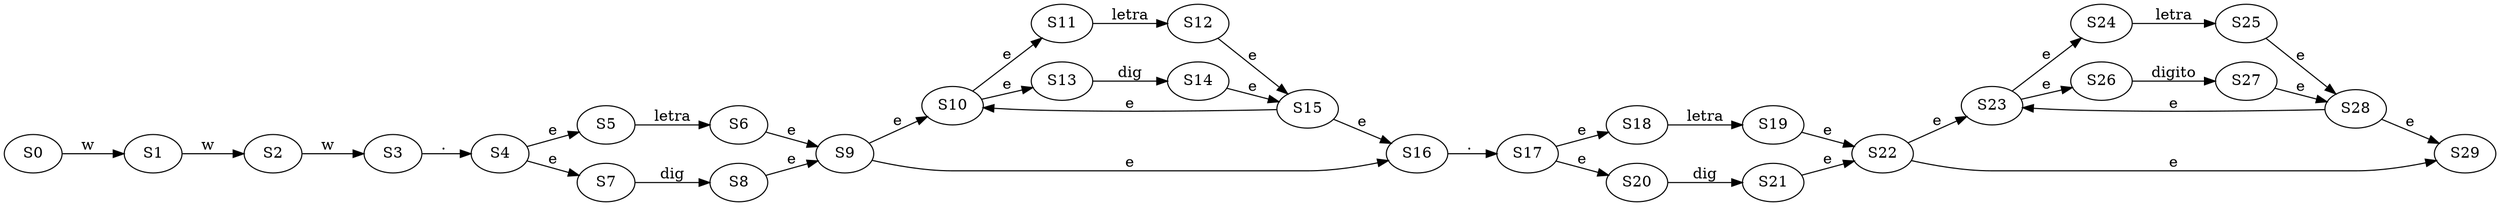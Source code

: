 digraph G { 
 rankdir=LR 
S0 -> S1
[label = "w  " ];
S1 -> S2
[label = "w  " ];
S2 -> S3
[label = "w  " ];
S3 -> S4
[label = ". " ];
S4 -> S5
[label = "e"];
S5 -> S6
[label = "letra" ];
S4 -> S7
[label = "e"];
S7 -> S8
[label = "dig" ];
S6 -> S9
[label = "e"];
S8 -> S9
[label = "e"];
S9 -> S10
[label = "e"];
S10 -> S11
[label = "e"];
S11 -> S12
[label = "letra" ];
S10 -> S13
[label = "e"];
S13 -> S14
[label = "dig" ];
S12 -> S15
[label = "e"];
S14 -> S15
[label = "e"];
S15 -> S10
[label = "e"];
S15 -> S16
[label = "e"];
S9 -> S16
[label = "e"];
S16 -> S17
[label = ". " ];
S17 -> S18
[label = "e"];
S18 -> S19
[label = "letra" ];
S17 -> S20
[label = "e"];
S20 -> S21
[label = "dig" ];
S19 -> S22
[label = "e"];
S21 -> S22
[label = "e"];
S22 -> S23
[label = "e"];
S23 -> S24
[label = "e"];
S24 -> S25
[label = "letra" ];
S23 -> S26
[label = "e"];
S26 -> S27
[label = "digito" ];
S25 -> S28
[label = "e"];
S27 -> S28
[label = "e"];
S28 -> S23
[label = "e"];
S28 -> S29
[label = "e"];
S22 -> S29
[label = "e"];
}
digraph G { 
 rankdir=LR 
S0 -> S1
[label = "letra" ];
S1 -> S2
[label = "letra" ];
S2 -> S3
[label = "letra" ];
}
